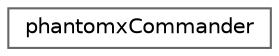 digraph "クラス階層図"
{
 // LATEX_PDF_SIZE
  bgcolor="transparent";
  edge [fontname=Helvetica,fontsize=10,labelfontname=Helvetica,labelfontsize=10];
  node [fontname=Helvetica,fontsize=10,shape=box,height=0.2,width=0.4];
  rankdir="LR";
  Node0 [id="Node000000",label="phantomxCommander",height=0.2,width=0.4,color="grey40", fillcolor="white", style="filled",URL="$classphantomx_commander.html",tooltip=" "];
}
